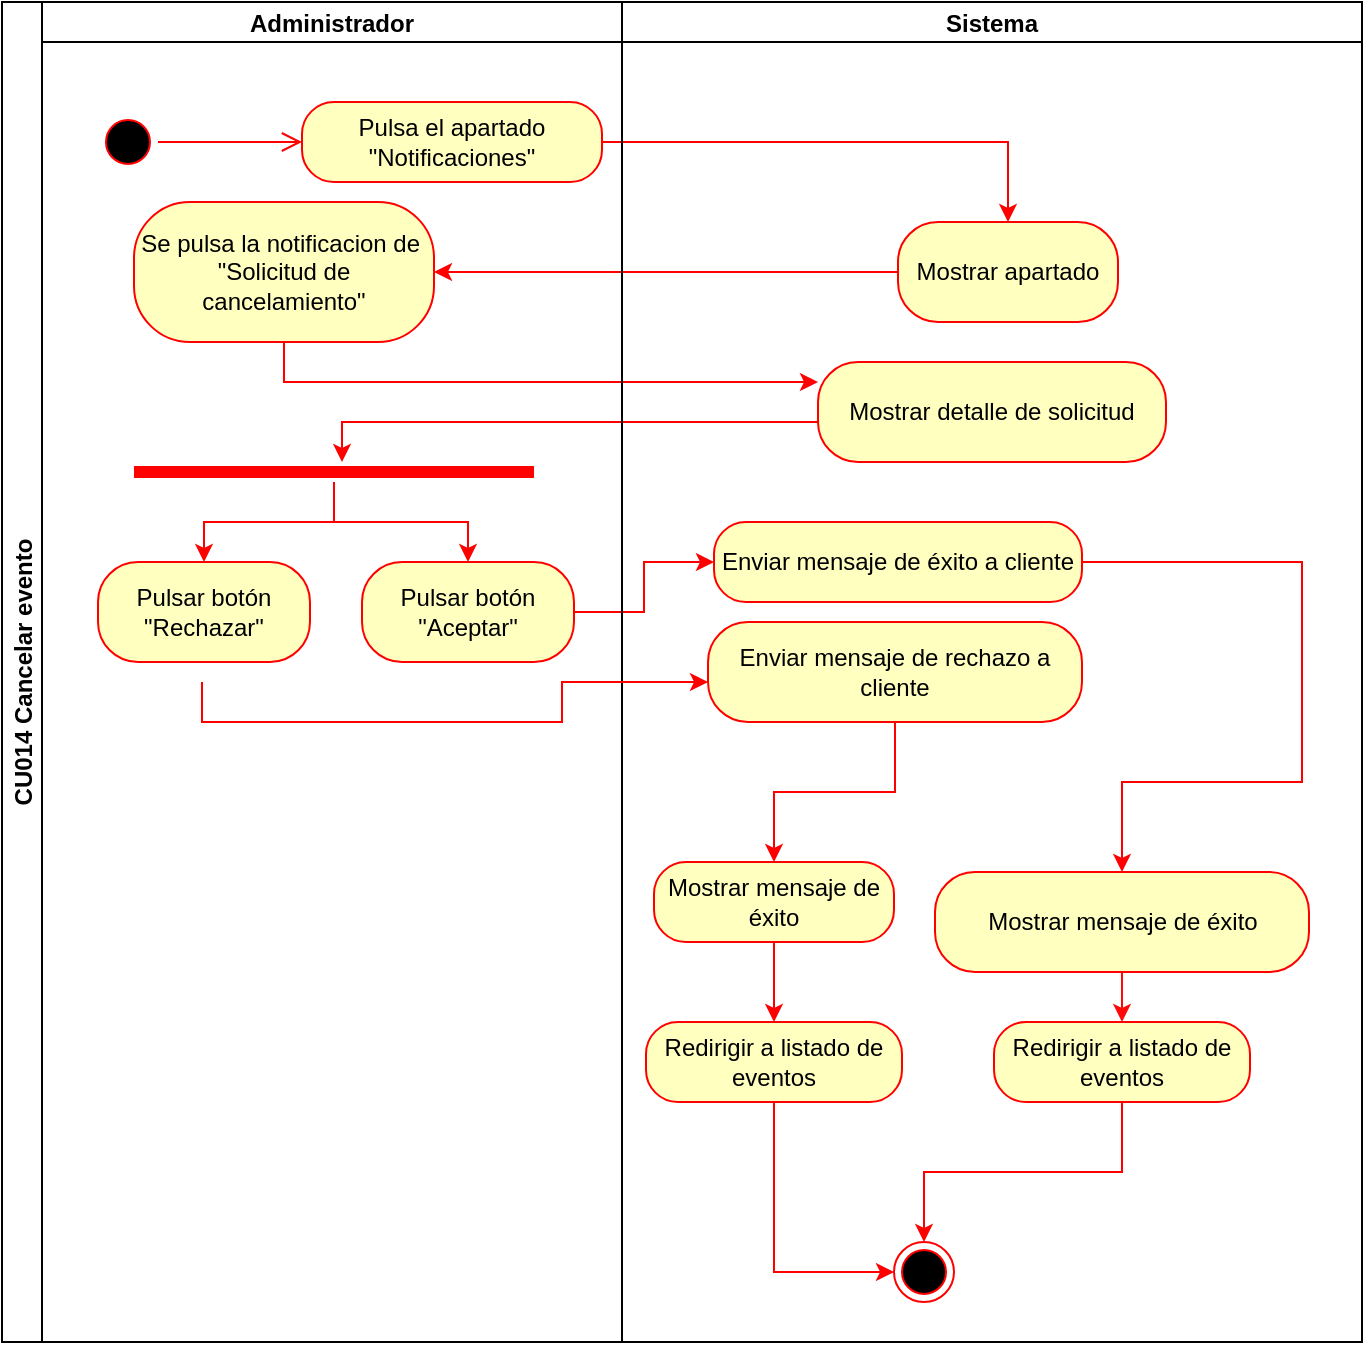 <mxfile version="27.1.6">
  <diagram name="Página-1" id="cxPWyqA24JBwAGh7WBXs">
    <mxGraphModel grid="1" page="1" gridSize="10" guides="1" tooltips="1" connect="1" arrows="1" fold="1" pageScale="1" pageWidth="827" pageHeight="1169" math="0" shadow="0">
      <root>
        <mxCell id="0" />
        <mxCell id="1" parent="0" />
        <mxCell id="SY-MzMTitLkkKKeFqSy7-1" value="CU014 Cancelar evento" style="swimlane;childLayout=stackLayout;resizeParent=1;resizeParentMax=0;startSize=20;horizontal=0;horizontalStack=1;" vertex="1" parent="1">
          <mxGeometry x="80" y="100" width="680" height="670" as="geometry">
            <mxRectangle x="200" y="80" width="40" height="50" as="alternateBounds" />
          </mxGeometry>
        </mxCell>
        <mxCell id="SY-MzMTitLkkKKeFqSy7-17" style="edgeStyle=orthogonalEdgeStyle;rounded=0;orthogonalLoop=1;jettySize=auto;html=1;exitX=1;exitY=0.5;exitDx=0;exitDy=0;entryX=0.5;entryY=0;entryDx=0;entryDy=0;strokeColor=light-dark(#ff0000, #ededed);" edge="1" parent="SY-MzMTitLkkKKeFqSy7-1" source="SY-MzMTitLkkKKeFqSy7-4" target="SY-MzMTitLkkKKeFqSy7-11">
          <mxGeometry relative="1" as="geometry" />
        </mxCell>
        <mxCell id="SY-MzMTitLkkKKeFqSy7-2" value="Administrador" style="swimlane;startSize=20;" vertex="1" parent="SY-MzMTitLkkKKeFqSy7-1">
          <mxGeometry x="20" width="290" height="670" as="geometry" />
        </mxCell>
        <mxCell id="SY-MzMTitLkkKKeFqSy7-3" value="" style="ellipse;html=1;shape=startState;fillColor=#000000;strokeColor=#ff0000;fillStyle=auto;" vertex="1" parent="SY-MzMTitLkkKKeFqSy7-2">
          <mxGeometry x="28" y="55" width="30" height="30" as="geometry" />
        </mxCell>
        <mxCell id="SY-MzMTitLkkKKeFqSy7-4" value="Pulsa el apartado &quot;Notificaciones&quot;" style="rounded=1;whiteSpace=wrap;html=1;arcSize=40;fontColor=#000000;fillColor=#ffffc0;strokeColor=#ff0000;" vertex="1" parent="SY-MzMTitLkkKKeFqSy7-2">
          <mxGeometry x="130" y="50" width="150" height="40" as="geometry" />
        </mxCell>
        <mxCell id="SY-MzMTitLkkKKeFqSy7-5" value="" style="edgeStyle=orthogonalEdgeStyle;html=1;verticalAlign=bottom;endArrow=open;endSize=8;strokeColor=#ff0000;rounded=0;exitX=1;exitY=0.5;exitDx=0;exitDy=0;" edge="1" parent="SY-MzMTitLkkKKeFqSy7-2" source="SY-MzMTitLkkKKeFqSy7-3">
          <mxGeometry relative="1" as="geometry">
            <mxPoint x="130" y="70" as="targetPoint" />
            <mxPoint x="82" y="75" as="sourcePoint" />
            <Array as="points">
              <mxPoint x="130" y="70" />
            </Array>
          </mxGeometry>
        </mxCell>
        <mxCell id="SY-MzMTitLkkKKeFqSy7-21" value="Pulsar botón &quot;Rechazar&quot;" style="rounded=1;whiteSpace=wrap;html=1;arcSize=40;fontColor=#000000;fillColor=#ffffc0;strokeColor=#ff0000;" vertex="1" parent="SY-MzMTitLkkKKeFqSy7-2">
          <mxGeometry x="28" y="280" width="106" height="50" as="geometry" />
        </mxCell>
        <mxCell id="kuDBVkSXc2tmlVB91SHo-11" value="Se pulsa la notificacion de&amp;nbsp; &quot;Solicitud de cancelamiento&quot;" style="rounded=1;whiteSpace=wrap;html=1;arcSize=40;fontColor=#000000;fillColor=#ffffc0;strokeColor=#ff0000;" vertex="1" parent="SY-MzMTitLkkKKeFqSy7-2">
          <mxGeometry x="46" y="100" width="150" height="70" as="geometry" />
        </mxCell>
        <mxCell id="kuDBVkSXc2tmlVB91SHo-15" value="Pulsar botón &quot;Aceptar&quot;" style="rounded=1;whiteSpace=wrap;html=1;arcSize=40;fontColor=#000000;fillColor=#ffffc0;strokeColor=#ff0000;" vertex="1" parent="SY-MzMTitLkkKKeFqSy7-2">
          <mxGeometry x="160" y="280" width="106" height="50" as="geometry" />
        </mxCell>
        <mxCell id="kuDBVkSXc2tmlVB91SHo-20" style="edgeStyle=orthogonalEdgeStyle;rounded=0;orthogonalLoop=1;jettySize=auto;html=1;strokeColor=light-dark(#ff0000, #ededed);" edge="1" parent="SY-MzMTitLkkKKeFqSy7-2" source="kuDBVkSXc2tmlVB91SHo-18" target="SY-MzMTitLkkKKeFqSy7-21">
          <mxGeometry relative="1" as="geometry" />
        </mxCell>
        <mxCell id="kuDBVkSXc2tmlVB91SHo-21" style="edgeStyle=orthogonalEdgeStyle;rounded=0;orthogonalLoop=1;jettySize=auto;html=1;strokeColor=light-dark(#ff0000, #ededed);" edge="1" parent="SY-MzMTitLkkKKeFqSy7-2" source="kuDBVkSXc2tmlVB91SHo-18" target="kuDBVkSXc2tmlVB91SHo-15">
          <mxGeometry relative="1" as="geometry" />
        </mxCell>
        <mxCell id="kuDBVkSXc2tmlVB91SHo-18" value="" style="shape=line;html=1;strokeWidth=6;strokeColor=#ff0000;" vertex="1" parent="SY-MzMTitLkkKKeFqSy7-2">
          <mxGeometry x="46" y="230" width="200" height="10" as="geometry" />
        </mxCell>
        <mxCell id="kuDBVkSXc2tmlVB91SHo-12" style="edgeStyle=orthogonalEdgeStyle;rounded=0;orthogonalLoop=1;jettySize=auto;html=1;strokeColor=light-dark(#ff0000, #ededed);" edge="1" parent="SY-MzMTitLkkKKeFqSy7-1" source="SY-MzMTitLkkKKeFqSy7-11" target="kuDBVkSXc2tmlVB91SHo-11">
          <mxGeometry relative="1" as="geometry" />
        </mxCell>
        <mxCell id="kuDBVkSXc2tmlVB91SHo-13" style="edgeStyle=orthogonalEdgeStyle;rounded=0;orthogonalLoop=1;jettySize=auto;html=1;strokeColor=light-dark(#ff0000, #ededed);" edge="1" parent="SY-MzMTitLkkKKeFqSy7-1" source="kuDBVkSXc2tmlVB91SHo-11" target="SY-MzMTitLkkKKeFqSy7-16">
          <mxGeometry relative="1" as="geometry">
            <Array as="points">
              <mxPoint x="141" y="190" />
            </Array>
          </mxGeometry>
        </mxCell>
        <mxCell id="kuDBVkSXc2tmlVB91SHo-14" style="edgeStyle=orthogonalEdgeStyle;rounded=0;orthogonalLoop=1;jettySize=auto;html=1;strokeColor=light-dark(#ff0000, #ededed);" edge="1" parent="SY-MzMTitLkkKKeFqSy7-1" source="SY-MzMTitLkkKKeFqSy7-16">
          <mxGeometry relative="1" as="geometry">
            <mxPoint x="170" y="230" as="targetPoint" />
            <Array as="points">
              <mxPoint x="170" y="210" />
            </Array>
          </mxGeometry>
        </mxCell>
        <mxCell id="kuDBVkSXc2tmlVB91SHo-26" style="edgeStyle=orthogonalEdgeStyle;rounded=0;orthogonalLoop=1;jettySize=auto;html=1;strokeColor=#FF0000;" edge="1" parent="SY-MzMTitLkkKKeFqSy7-1" source="kuDBVkSXc2tmlVB91SHo-15" target="kuDBVkSXc2tmlVB91SHo-27">
          <mxGeometry relative="1" as="geometry">
            <mxPoint x="420" y="280" as="targetPoint" />
          </mxGeometry>
        </mxCell>
        <mxCell id="SY-MzMTitLkkKKeFqSy7-9" value="Sistema" style="swimlane;startSize=20;" vertex="1" parent="SY-MzMTitLkkKKeFqSy7-1">
          <mxGeometry x="310" width="370" height="670" as="geometry">
            <mxRectangle x="310" width="40" height="720" as="alternateBounds" />
          </mxGeometry>
        </mxCell>
        <mxCell id="SY-MzMTitLkkKKeFqSy7-11" value="Mostrar apartado" style="rounded=1;whiteSpace=wrap;html=1;arcSize=40;fontColor=#000000;fillColor=#ffffc0;strokeColor=#ff0000;" vertex="1" parent="SY-MzMTitLkkKKeFqSy7-9">
          <mxGeometry x="138" y="110" width="110" height="50" as="geometry" />
        </mxCell>
        <mxCell id="SY-MzMTitLkkKKeFqSy7-12" value="" style="ellipse;html=1;shape=endState;fillColor=#000000;strokeColor=#ff0000;" vertex="1" parent="SY-MzMTitLkkKKeFqSy7-9">
          <mxGeometry x="136" y="620" width="30" height="30" as="geometry" />
        </mxCell>
        <mxCell id="SY-MzMTitLkkKKeFqSy7-13" style="edgeStyle=orthogonalEdgeStyle;rounded=0;orthogonalLoop=1;jettySize=auto;html=1;exitX=0.5;exitY=1;exitDx=0;exitDy=0;" edge="1" parent="SY-MzMTitLkkKKeFqSy7-9">
          <mxGeometry relative="1" as="geometry">
            <mxPoint x="86" y="360" as="sourcePoint" />
            <mxPoint x="86" y="360" as="targetPoint" />
          </mxGeometry>
        </mxCell>
        <mxCell id="SY-MzMTitLkkKKeFqSy7-16" value="Mostrar detalle de solicitud" style="rounded=1;whiteSpace=wrap;html=1;arcSize=40;fontColor=#000000;fillColor=#ffffc0;strokeColor=#ff0000;" vertex="1" parent="SY-MzMTitLkkKKeFqSy7-9">
          <mxGeometry x="98" y="180" width="174" height="50" as="geometry" />
        </mxCell>
        <mxCell id="SY-MzMTitLkkKKeFqSy7-51" style="edgeStyle=orthogonalEdgeStyle;rounded=0;orthogonalLoop=1;jettySize=auto;html=1;strokeColor=#FF0808;" edge="1" parent="SY-MzMTitLkkKKeFqSy7-9" source="kuDBVkSXc2tmlVB91SHo-34" target="SY-MzMTitLkkKKeFqSy7-50">
          <mxGeometry relative="1" as="geometry">
            <mxPoint x="293" y="590" as="sourcePoint" />
            <mxPoint x="163.5" y="510" as="targetPoint" />
          </mxGeometry>
        </mxCell>
        <mxCell id="SY-MzMTitLkkKKeFqSy7-53" style="edgeStyle=orthogonalEdgeStyle;rounded=0;orthogonalLoop=1;jettySize=auto;html=1;exitX=0.5;exitY=1;exitDx=0;exitDy=0;strokeColor=light-dark(#ff0000, #ededed);" edge="1" parent="SY-MzMTitLkkKKeFqSy7-9" source="SY-MzMTitLkkKKeFqSy7-50" target="SY-MzMTitLkkKKeFqSy7-12">
          <mxGeometry relative="1" as="geometry" />
        </mxCell>
        <mxCell id="SY-MzMTitLkkKKeFqSy7-50" value="Redirigir a listado de eventos" style="rounded=1;whiteSpace=wrap;html=1;arcSize=40;fontColor=#000000;fillColor=#ffffc0;strokeColor=#ff0000;" vertex="1" parent="SY-MzMTitLkkKKeFqSy7-9">
          <mxGeometry x="186" y="510" width="128" height="40" as="geometry" />
        </mxCell>
        <mxCell id="kuDBVkSXc2tmlVB91SHo-25" style="edgeStyle=orthogonalEdgeStyle;rounded=0;orthogonalLoop=1;jettySize=auto;html=1;strokeColor=#FF0000;" edge="1" parent="SY-MzMTitLkkKKeFqSy7-9" target="kuDBVkSXc2tmlVB91SHo-28">
          <mxGeometry relative="1" as="geometry">
            <mxPoint x="100" y="340" as="targetPoint" />
            <mxPoint x="-210" y="340" as="sourcePoint" />
            <Array as="points">
              <mxPoint x="-210" y="360" />
              <mxPoint x="-30" y="360" />
              <mxPoint x="-30" y="340" />
            </Array>
          </mxGeometry>
        </mxCell>
        <mxCell id="kuDBVkSXc2tmlVB91SHo-30" style="edgeStyle=orthogonalEdgeStyle;rounded=0;orthogonalLoop=1;jettySize=auto;html=1;strokeColor=light-dark(#ff0000, #ededed);" edge="1" parent="SY-MzMTitLkkKKeFqSy7-9" source="kuDBVkSXc2tmlVB91SHo-27" target="kuDBVkSXc2tmlVB91SHo-34">
          <mxGeometry relative="1" as="geometry">
            <mxPoint x="250" y="475" as="targetPoint" />
            <Array as="points">
              <mxPoint x="340" y="280" />
              <mxPoint x="340" y="390" />
              <mxPoint x="250" y="390" />
            </Array>
          </mxGeometry>
        </mxCell>
        <mxCell id="kuDBVkSXc2tmlVB91SHo-27" value="Enviar mensaje de éxito a cliente" style="rounded=1;whiteSpace=wrap;html=1;arcSize=40;fontColor=#000000;fillColor=#ffffc0;strokeColor=#ff0000;" vertex="1" parent="SY-MzMTitLkkKKeFqSy7-9">
          <mxGeometry x="46" y="260" width="184" height="40" as="geometry" />
        </mxCell>
        <mxCell id="kuDBVkSXc2tmlVB91SHo-31" style="edgeStyle=orthogonalEdgeStyle;rounded=0;orthogonalLoop=1;jettySize=auto;html=1;strokeColor=light-dark(#ff0000, #ededed);entryX=0.5;entryY=0;entryDx=0;entryDy=0;" edge="1" parent="SY-MzMTitLkkKKeFqSy7-9" source="kuDBVkSXc2tmlVB91SHo-28" target="kuDBVkSXc2tmlVB91SHo-39">
          <mxGeometry relative="1" as="geometry">
            <mxPoint x="75.76" y="360" as="sourcePoint" />
            <mxPoint x="75.76" y="410" as="targetPoint" />
            <Array as="points" />
          </mxGeometry>
        </mxCell>
        <mxCell id="kuDBVkSXc2tmlVB91SHo-28" value="Enviar mensaje de rechazo a cliente" style="rounded=1;whiteSpace=wrap;html=1;arcSize=40;fontColor=#000000;fillColor=#ffffc0;strokeColor=#ff0000;" vertex="1" parent="SY-MzMTitLkkKKeFqSy7-9">
          <mxGeometry x="43" y="310" width="187" height="50" as="geometry" />
        </mxCell>
        <mxCell id="kuDBVkSXc2tmlVB91SHo-34" value="Mostrar mensaje de éxito" style="rounded=1;whiteSpace=wrap;html=1;arcSize=40;fontColor=#000000;fillColor=#ffffc0;strokeColor=#ff0000;" vertex="1" parent="SY-MzMTitLkkKKeFqSy7-9">
          <mxGeometry x="156.5" y="435" width="187" height="50" as="geometry" />
        </mxCell>
        <mxCell id="kuDBVkSXc2tmlVB91SHo-42" style="edgeStyle=orthogonalEdgeStyle;rounded=0;orthogonalLoop=1;jettySize=auto;html=1;entryX=0;entryY=0.5;entryDx=0;entryDy=0;strokeColor=light-dark(#ff0000, #ededed);" edge="1" parent="SY-MzMTitLkkKKeFqSy7-9" source="kuDBVkSXc2tmlVB91SHo-43" target="SY-MzMTitLkkKKeFqSy7-12">
          <mxGeometry relative="1" as="geometry" />
        </mxCell>
        <mxCell id="kuDBVkSXc2tmlVB91SHo-39" value="Mostrar mensaje de éxito" style="rounded=1;whiteSpace=wrap;html=1;arcSize=40;fontColor=#000000;fillColor=#ffffc0;strokeColor=#ff0000;" vertex="1" parent="SY-MzMTitLkkKKeFqSy7-9">
          <mxGeometry x="16" y="430" width="120" height="40" as="geometry" />
        </mxCell>
        <mxCell id="kuDBVkSXc2tmlVB91SHo-43" value="Redirigir a listado de eventos" style="rounded=1;whiteSpace=wrap;html=1;arcSize=40;fontColor=#000000;fillColor=#ffffc0;strokeColor=#ff0000;" vertex="1" parent="SY-MzMTitLkkKKeFqSy7-9">
          <mxGeometry x="12" y="510" width="128" height="40" as="geometry" />
        </mxCell>
        <mxCell id="kuDBVkSXc2tmlVB91SHo-44" value="" style="edgeStyle=orthogonalEdgeStyle;rounded=0;orthogonalLoop=1;jettySize=auto;html=1;strokeColor=light-dark(#ff0000, #ededed);" edge="1" parent="SY-MzMTitLkkKKeFqSy7-9" source="kuDBVkSXc2tmlVB91SHo-39" target="kuDBVkSXc2tmlVB91SHo-43">
          <mxGeometry relative="1" as="geometry">
            <mxPoint x="466" y="550" as="sourcePoint" />
            <mxPoint x="526" y="855" as="targetPoint" />
          </mxGeometry>
        </mxCell>
      </root>
    </mxGraphModel>
  </diagram>
</mxfile>
